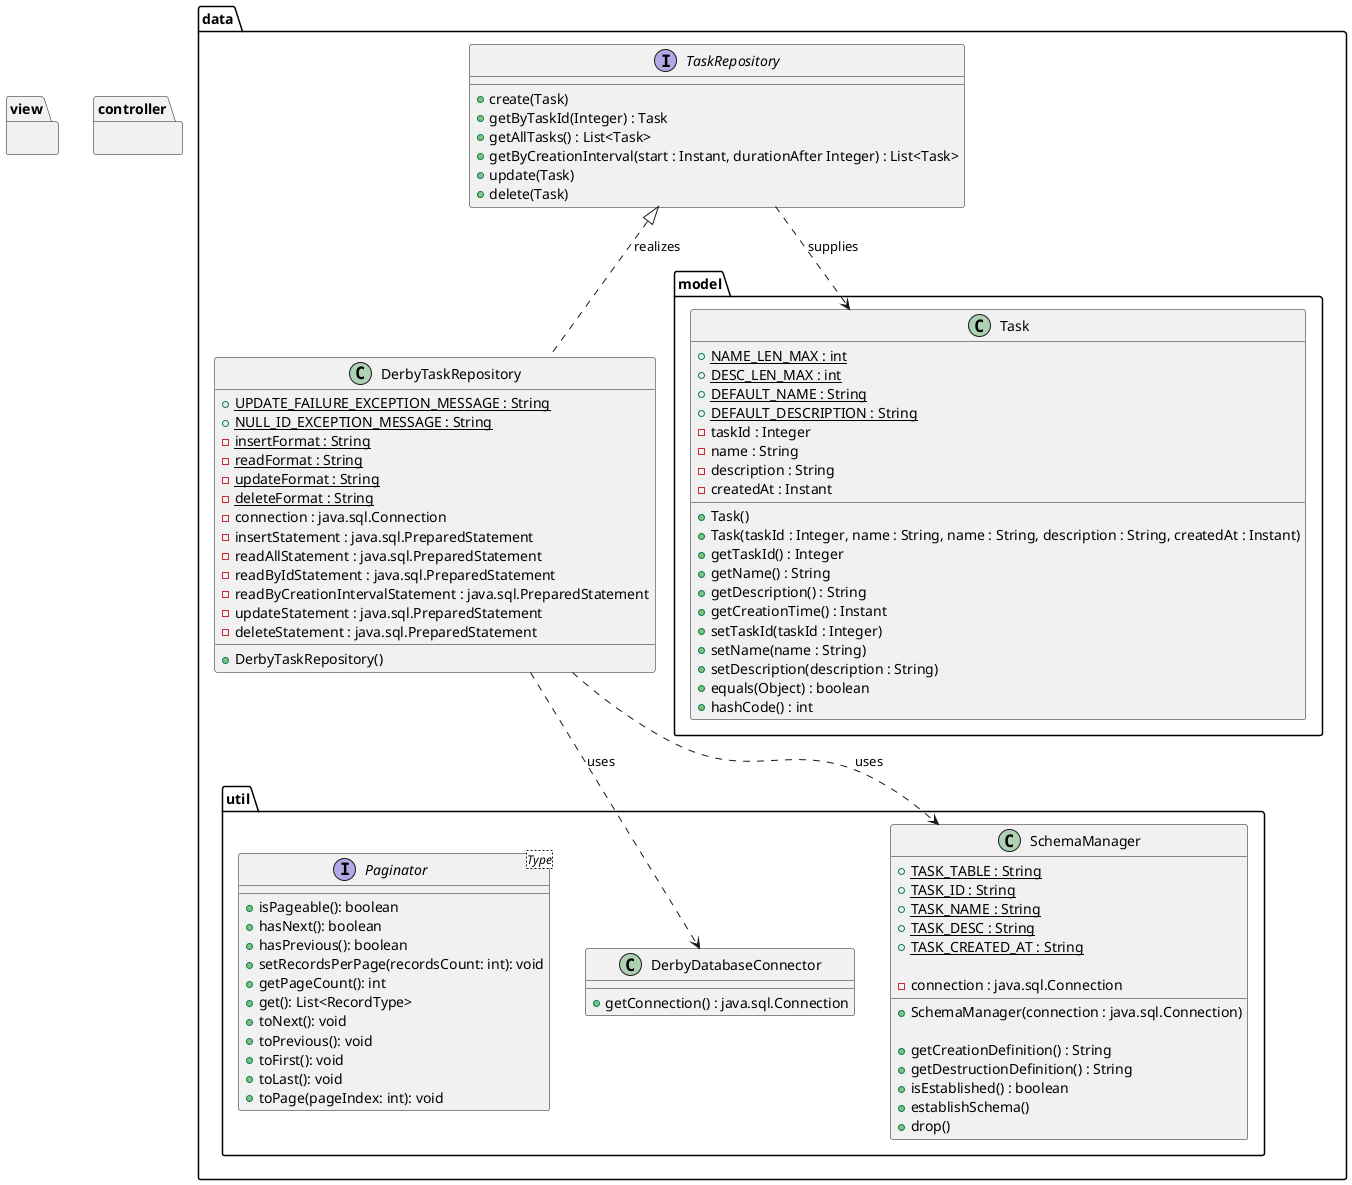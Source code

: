 @startuml
'https://plantuml.com/class-diagram

package data {

    package model {
        class Task {
            + {static} NAME_LEN_MAX : int
            + {static} DESC_LEN_MAX : int
            + {static} DEFAULT_NAME : String
            + {static} DEFAULT_DESCRIPTION : String
            - taskId : Integer
            - name : String
            - description : String
            - createdAt : Instant
            + Task()
            + Task(taskId : Integer, name : String, name : String, description : String, createdAt : Instant)
            + getTaskId() : Integer
            + getName() : String
            + getDescription() : String
            + getCreationTime() : Instant
            + setTaskId(taskId : Integer)
            + setName(name : String)
            + setDescription(description : String)
            + equals(Object) : boolean
            + hashCode() : int
        }
    }
    package util {
        class DerbyDatabaseConnector {
            + getConnection() : java.sql.Connection
        }
        class SchemaManager {
            + {static} TASK_TABLE : String
            + {static} TASK_ID : String
            + {static} TASK_NAME : String
            + {static} TASK_DESC : String
            + {static} TASK_CREATED_AT : String

            - connection : java.sql.Connection

            + SchemaManager(connection : java.sql.Connection)

            + getCreationDefinition() : String
            + getDestructionDefinition() : String
            + isEstablished() : boolean
            + establishSchema()
            + drop()

        }

        interface Paginator<Type> {
            + isPageable(): boolean
            + hasNext(): boolean
            + hasPrevious(): boolean
            + setRecordsPerPage(recordsCount: int): void
            + getPageCount(): int
            + get(): List<RecordType>
            + toNext(): void
            + toPrevious(): void
            + toFirst(): void
            + toLast(): void
            + toPage(pageIndex: int): void
        }

    }

    interface TaskRepository {
        + create(Task)
        + getByTaskId(Integer) : Task
        + getAllTasks() : List<Task>
        + getByCreationInterval(start : Instant, durationAfter Integer) : List<Task>
        + update(Task)
        + delete(Task)
    }
    TaskRepository ..> Task : supplies

    class DerbyTaskRepository {
        + {static} UPDATE_FAILURE_EXCEPTION_MESSAGE : String
        + {static} NULL_ID_EXCEPTION_MESSAGE : String
        - {static} insertFormat : String
        - {static} readFormat : String
        - {static} updateFormat : String
        - {static} deleteFormat : String
        - connection : java.sql.Connection
        - insertStatement : java.sql.PreparedStatement
        - readAllStatement : java.sql.PreparedStatement
        - readByIdStatement : java.sql.PreparedStatement
        - readByCreationIntervalStatement : java.sql.PreparedStatement
        - updateStatement : java.sql.PreparedStatement
        - deleteStatement : java.sql.PreparedStatement
        + DerbyTaskRepository()
    }
    TaskRepository <|.. DerbyTaskRepository : realizes
    DerbyTaskRepository ..> SchemaManager : uses
    DerbyTaskRepository ..> DerbyDatabaseConnector : uses
}
package view {}
package controller {}
@enduml
